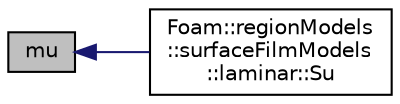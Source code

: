 digraph "mu"
{
  bgcolor="transparent";
  edge [fontname="Helvetica",fontsize="10",labelfontname="Helvetica",labelfontsize="10"];
  node [fontname="Helvetica",fontsize="10",shape=record];
  rankdir="LR";
  Node3095 [label="mu",height=0.2,width=0.4,color="black", fillcolor="grey75", style="filled", fontcolor="black"];
  Node3095 -> Node3096 [dir="back",color="midnightblue",fontsize="10",style="solid",fontname="Helvetica"];
  Node3096 [label="Foam::regionModels\l::surfaceFilmModels\l::laminar::Su",height=0.2,width=0.4,color="black",URL="$a30149.html#aca01e51c28f070cac3e78d7a5a8a5d0a",tooltip="Return the source for the film momentum equation. "];
}
